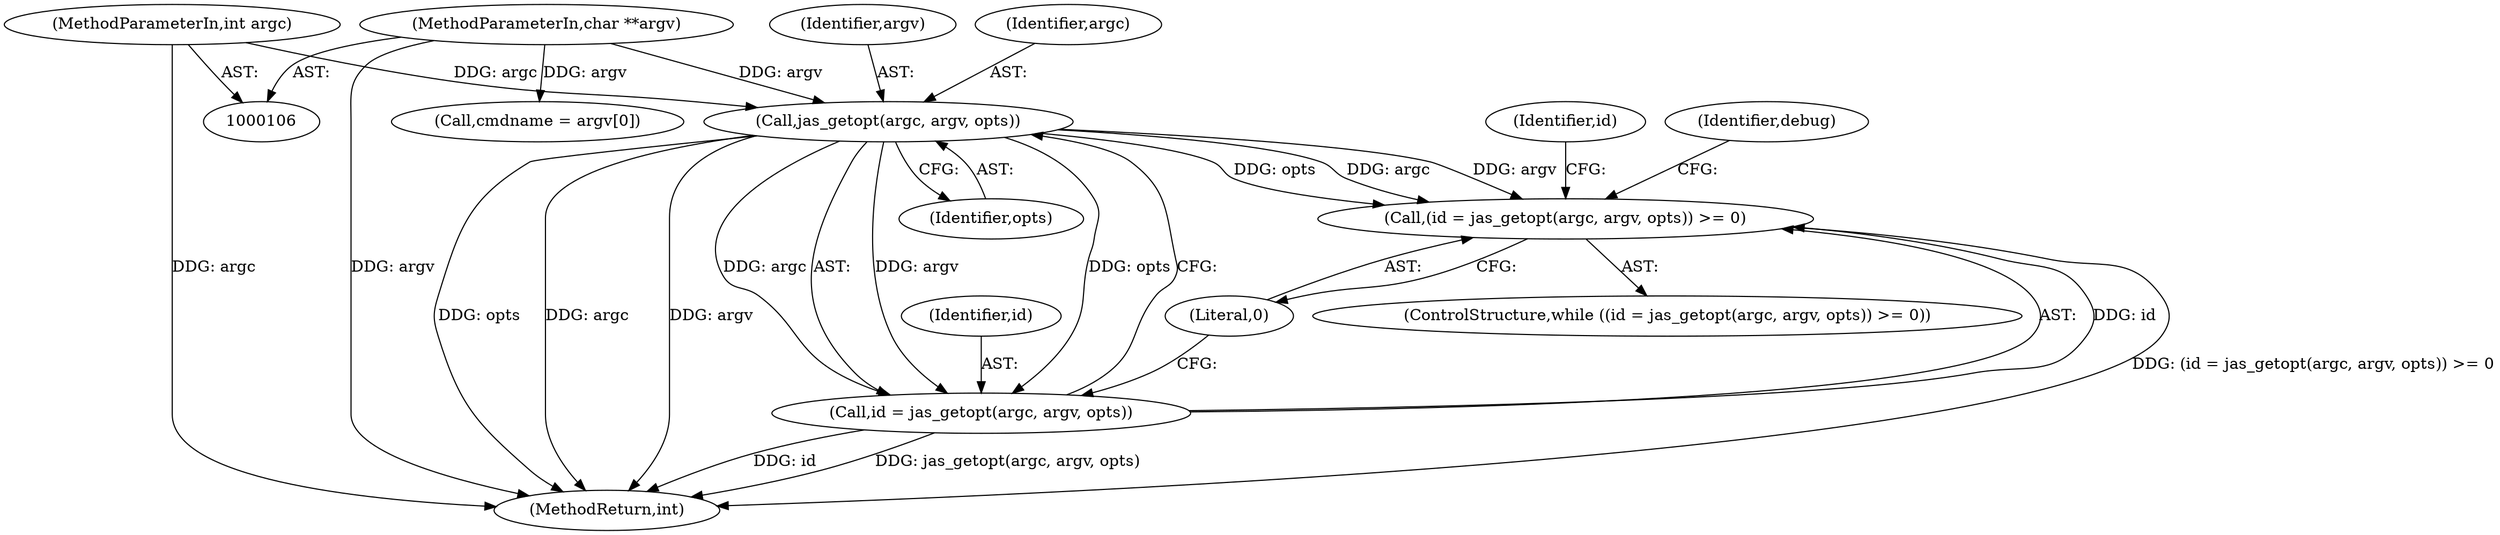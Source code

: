 digraph "0_jasper_d42b2388f7f8e0332c846675133acea151fc557a@API" {
"1000148" [label="(Call,jas_getopt(argc, argv, opts))"];
"1000107" [label="(MethodParameterIn,int argc)"];
"1000108" [label="(MethodParameterIn,char **argv)"];
"1000145" [label="(Call,(id = jas_getopt(argc, argv, opts)) >= 0)"];
"1000146" [label="(Call,id = jas_getopt(argc, argv, opts))"];
"1000155" [label="(Identifier,id)"];
"1000320" [label="(MethodReturn,int)"];
"1000151" [label="(Identifier,opts)"];
"1000148" [label="(Call,jas_getopt(argc, argv, opts))"];
"1000144" [label="(ControlStructure,while ((id = jas_getopt(argc, argv, opts)) >= 0))"];
"1000108" [label="(MethodParameterIn,char **argv)"];
"1000150" [label="(Identifier,argv)"];
"1000107" [label="(MethodParameterIn,int argc)"];
"1000152" [label="(Literal,0)"];
"1000147" [label="(Identifier,id)"];
"1000193" [label="(Identifier,debug)"];
"1000127" [label="(Call,cmdname = argv[0])"];
"1000149" [label="(Identifier,argc)"];
"1000145" [label="(Call,(id = jas_getopt(argc, argv, opts)) >= 0)"];
"1000146" [label="(Call,id = jas_getopt(argc, argv, opts))"];
"1000148" -> "1000146"  [label="AST: "];
"1000148" -> "1000151"  [label="CFG: "];
"1000149" -> "1000148"  [label="AST: "];
"1000150" -> "1000148"  [label="AST: "];
"1000151" -> "1000148"  [label="AST: "];
"1000146" -> "1000148"  [label="CFG: "];
"1000148" -> "1000320"  [label="DDG: opts"];
"1000148" -> "1000320"  [label="DDG: argc"];
"1000148" -> "1000320"  [label="DDG: argv"];
"1000148" -> "1000145"  [label="DDG: argc"];
"1000148" -> "1000145"  [label="DDG: argv"];
"1000148" -> "1000145"  [label="DDG: opts"];
"1000148" -> "1000146"  [label="DDG: argc"];
"1000148" -> "1000146"  [label="DDG: argv"];
"1000148" -> "1000146"  [label="DDG: opts"];
"1000107" -> "1000148"  [label="DDG: argc"];
"1000108" -> "1000148"  [label="DDG: argv"];
"1000107" -> "1000106"  [label="AST: "];
"1000107" -> "1000320"  [label="DDG: argc"];
"1000108" -> "1000106"  [label="AST: "];
"1000108" -> "1000320"  [label="DDG: argv"];
"1000108" -> "1000127"  [label="DDG: argv"];
"1000145" -> "1000144"  [label="AST: "];
"1000145" -> "1000152"  [label="CFG: "];
"1000146" -> "1000145"  [label="AST: "];
"1000152" -> "1000145"  [label="AST: "];
"1000155" -> "1000145"  [label="CFG: "];
"1000193" -> "1000145"  [label="CFG: "];
"1000145" -> "1000320"  [label="DDG: (id = jas_getopt(argc, argv, opts)) >= 0"];
"1000146" -> "1000145"  [label="DDG: id"];
"1000147" -> "1000146"  [label="AST: "];
"1000152" -> "1000146"  [label="CFG: "];
"1000146" -> "1000320"  [label="DDG: jas_getopt(argc, argv, opts)"];
"1000146" -> "1000320"  [label="DDG: id"];
}
